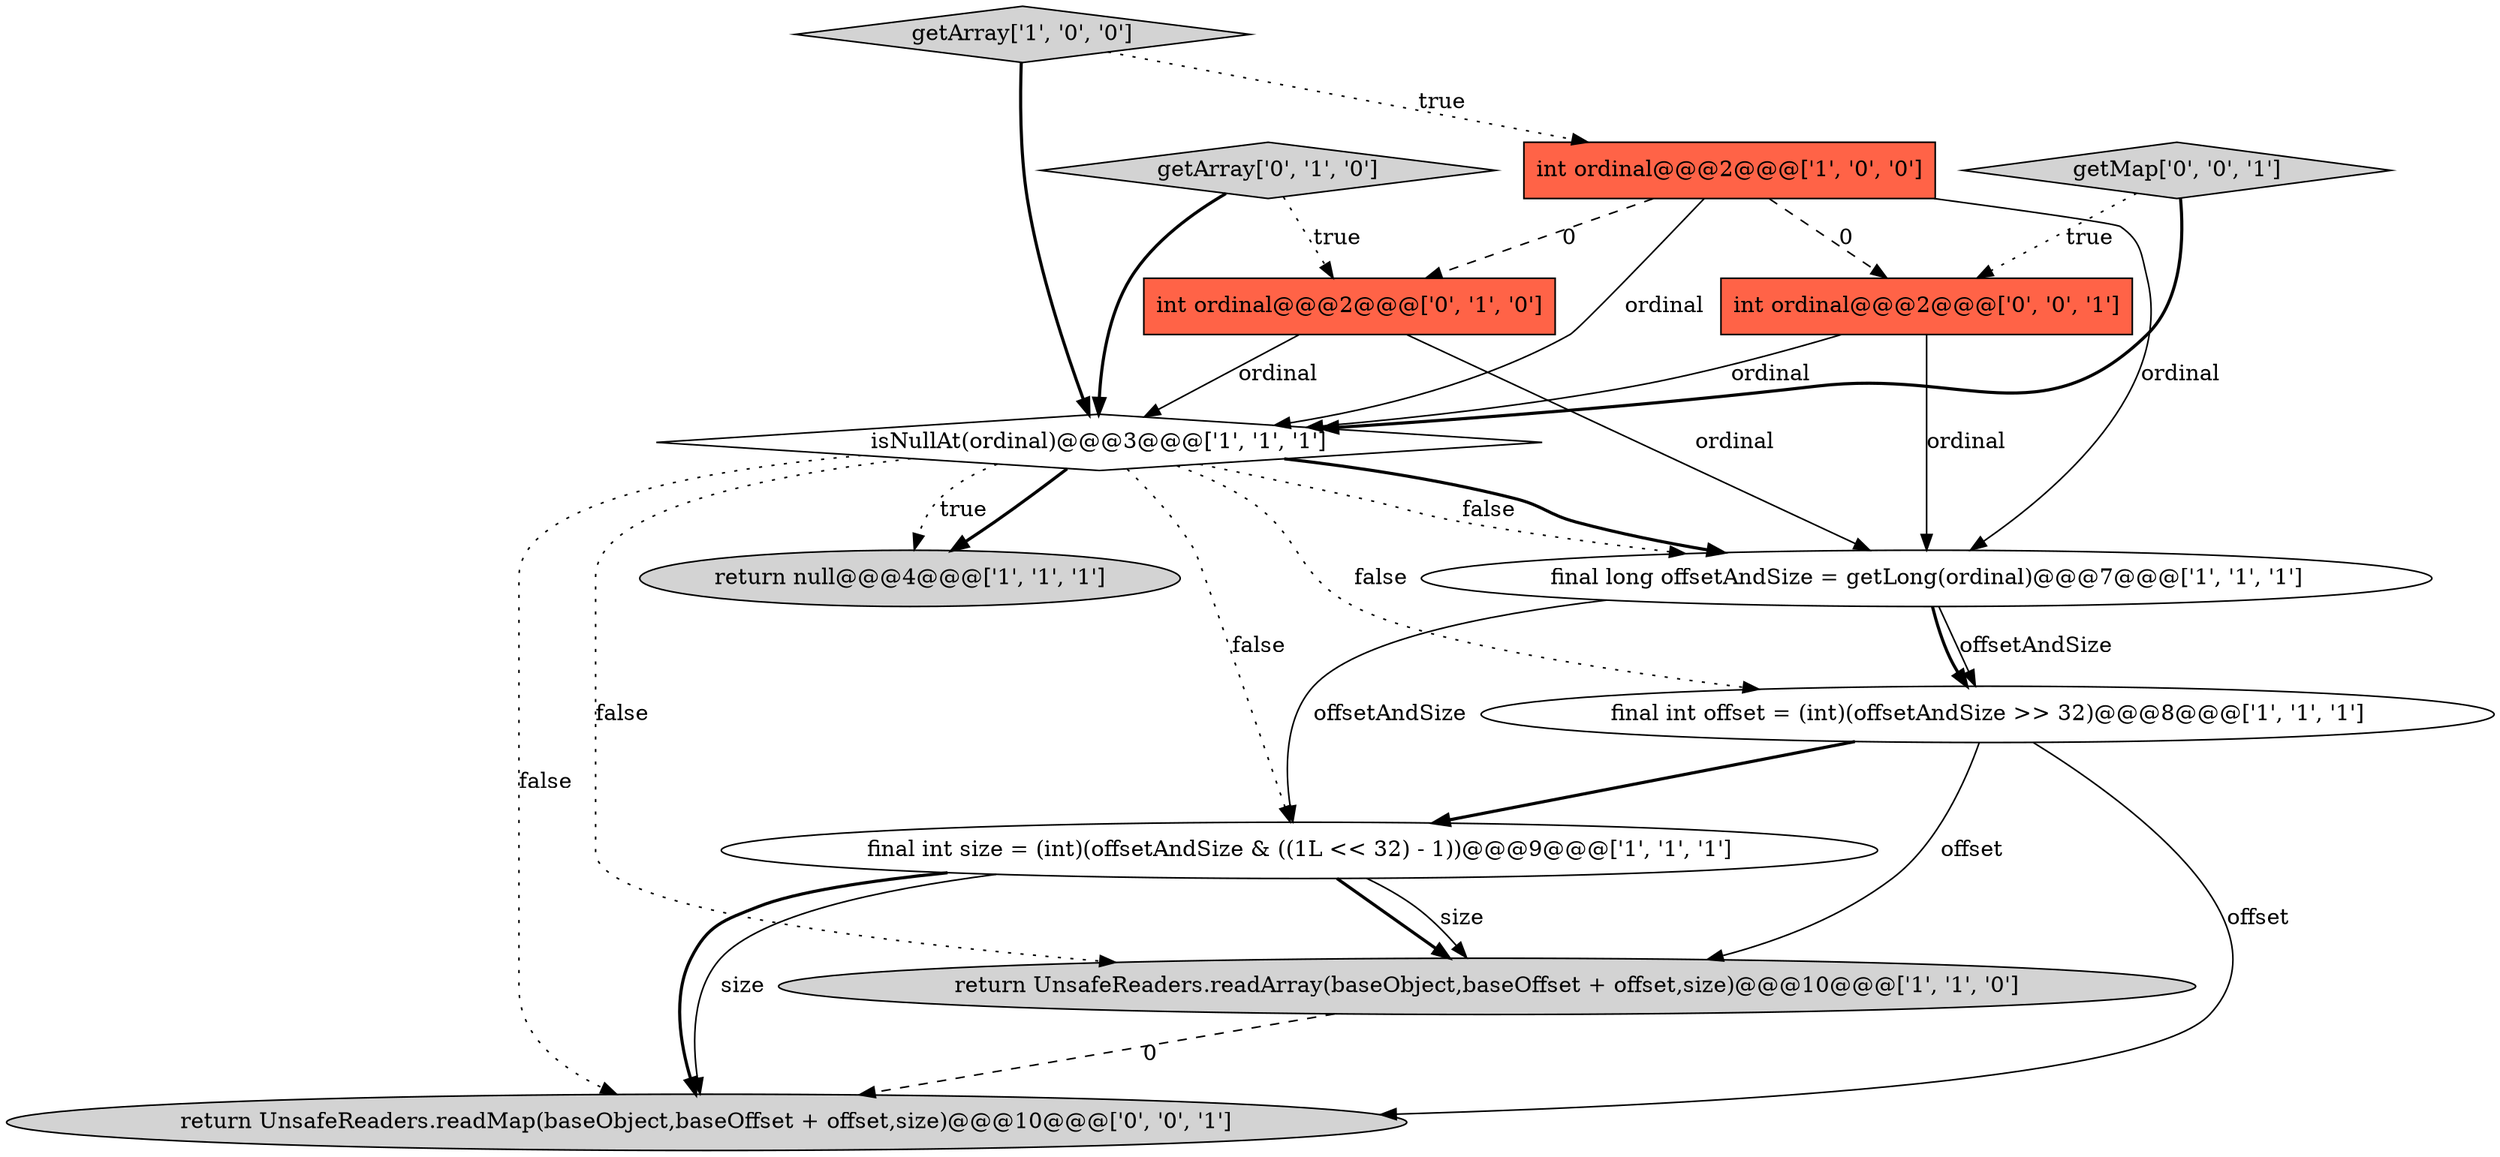 digraph {
4 [style = filled, label = "return UnsafeReaders.readArray(baseObject,baseOffset + offset,size)@@@10@@@['1', '1', '0']", fillcolor = lightgray, shape = ellipse image = "AAA0AAABBB1BBB"];
2 [style = filled, label = "int ordinal@@@2@@@['1', '0', '0']", fillcolor = tomato, shape = box image = "AAA1AAABBB1BBB"];
11 [style = filled, label = "return UnsafeReaders.readMap(baseObject,baseOffset + offset,size)@@@10@@@['0', '0', '1']", fillcolor = lightgray, shape = ellipse image = "AAA0AAABBB3BBB"];
0 [style = filled, label = "isNullAt(ordinal)@@@3@@@['1', '1', '1']", fillcolor = white, shape = diamond image = "AAA0AAABBB1BBB"];
8 [style = filled, label = "int ordinal@@@2@@@['0', '1', '0']", fillcolor = tomato, shape = box image = "AAA1AAABBB2BBB"];
7 [style = filled, label = "getArray['1', '0', '0']", fillcolor = lightgray, shape = diamond image = "AAA0AAABBB1BBB"];
10 [style = filled, label = "getMap['0', '0', '1']", fillcolor = lightgray, shape = diamond image = "AAA0AAABBB3BBB"];
9 [style = filled, label = "getArray['0', '1', '0']", fillcolor = lightgray, shape = diamond image = "AAA0AAABBB2BBB"];
12 [style = filled, label = "int ordinal@@@2@@@['0', '0', '1']", fillcolor = tomato, shape = box image = "AAA0AAABBB3BBB"];
5 [style = filled, label = "final int offset = (int)(offsetAndSize >> 32)@@@8@@@['1', '1', '1']", fillcolor = white, shape = ellipse image = "AAA0AAABBB1BBB"];
1 [style = filled, label = "final long offsetAndSize = getLong(ordinal)@@@7@@@['1', '1', '1']", fillcolor = white, shape = ellipse image = "AAA0AAABBB1BBB"];
6 [style = filled, label = "final int size = (int)(offsetAndSize & ((1L << 32) - 1))@@@9@@@['1', '1', '1']", fillcolor = white, shape = ellipse image = "AAA0AAABBB1BBB"];
3 [style = filled, label = "return null@@@4@@@['1', '1', '1']", fillcolor = lightgray, shape = ellipse image = "AAA0AAABBB1BBB"];
1->5 [style = bold, label=""];
0->3 [style = bold, label=""];
7->2 [style = dotted, label="true"];
10->12 [style = dotted, label="true"];
2->0 [style = solid, label="ordinal"];
9->0 [style = bold, label=""];
0->6 [style = dotted, label="false"];
0->4 [style = dotted, label="false"];
7->0 [style = bold, label=""];
8->1 [style = solid, label="ordinal"];
0->1 [style = dotted, label="false"];
5->11 [style = solid, label="offset"];
6->11 [style = solid, label="size"];
2->8 [style = dashed, label="0"];
5->4 [style = solid, label="offset"];
9->8 [style = dotted, label="true"];
6->4 [style = bold, label=""];
2->12 [style = dashed, label="0"];
0->11 [style = dotted, label="false"];
1->5 [style = solid, label="offsetAndSize"];
12->0 [style = solid, label="ordinal"];
5->6 [style = bold, label=""];
1->6 [style = solid, label="offsetAndSize"];
6->4 [style = solid, label="size"];
12->1 [style = solid, label="ordinal"];
0->1 [style = bold, label=""];
6->11 [style = bold, label=""];
10->0 [style = bold, label=""];
0->5 [style = dotted, label="false"];
0->3 [style = dotted, label="true"];
4->11 [style = dashed, label="0"];
8->0 [style = solid, label="ordinal"];
2->1 [style = solid, label="ordinal"];
}
